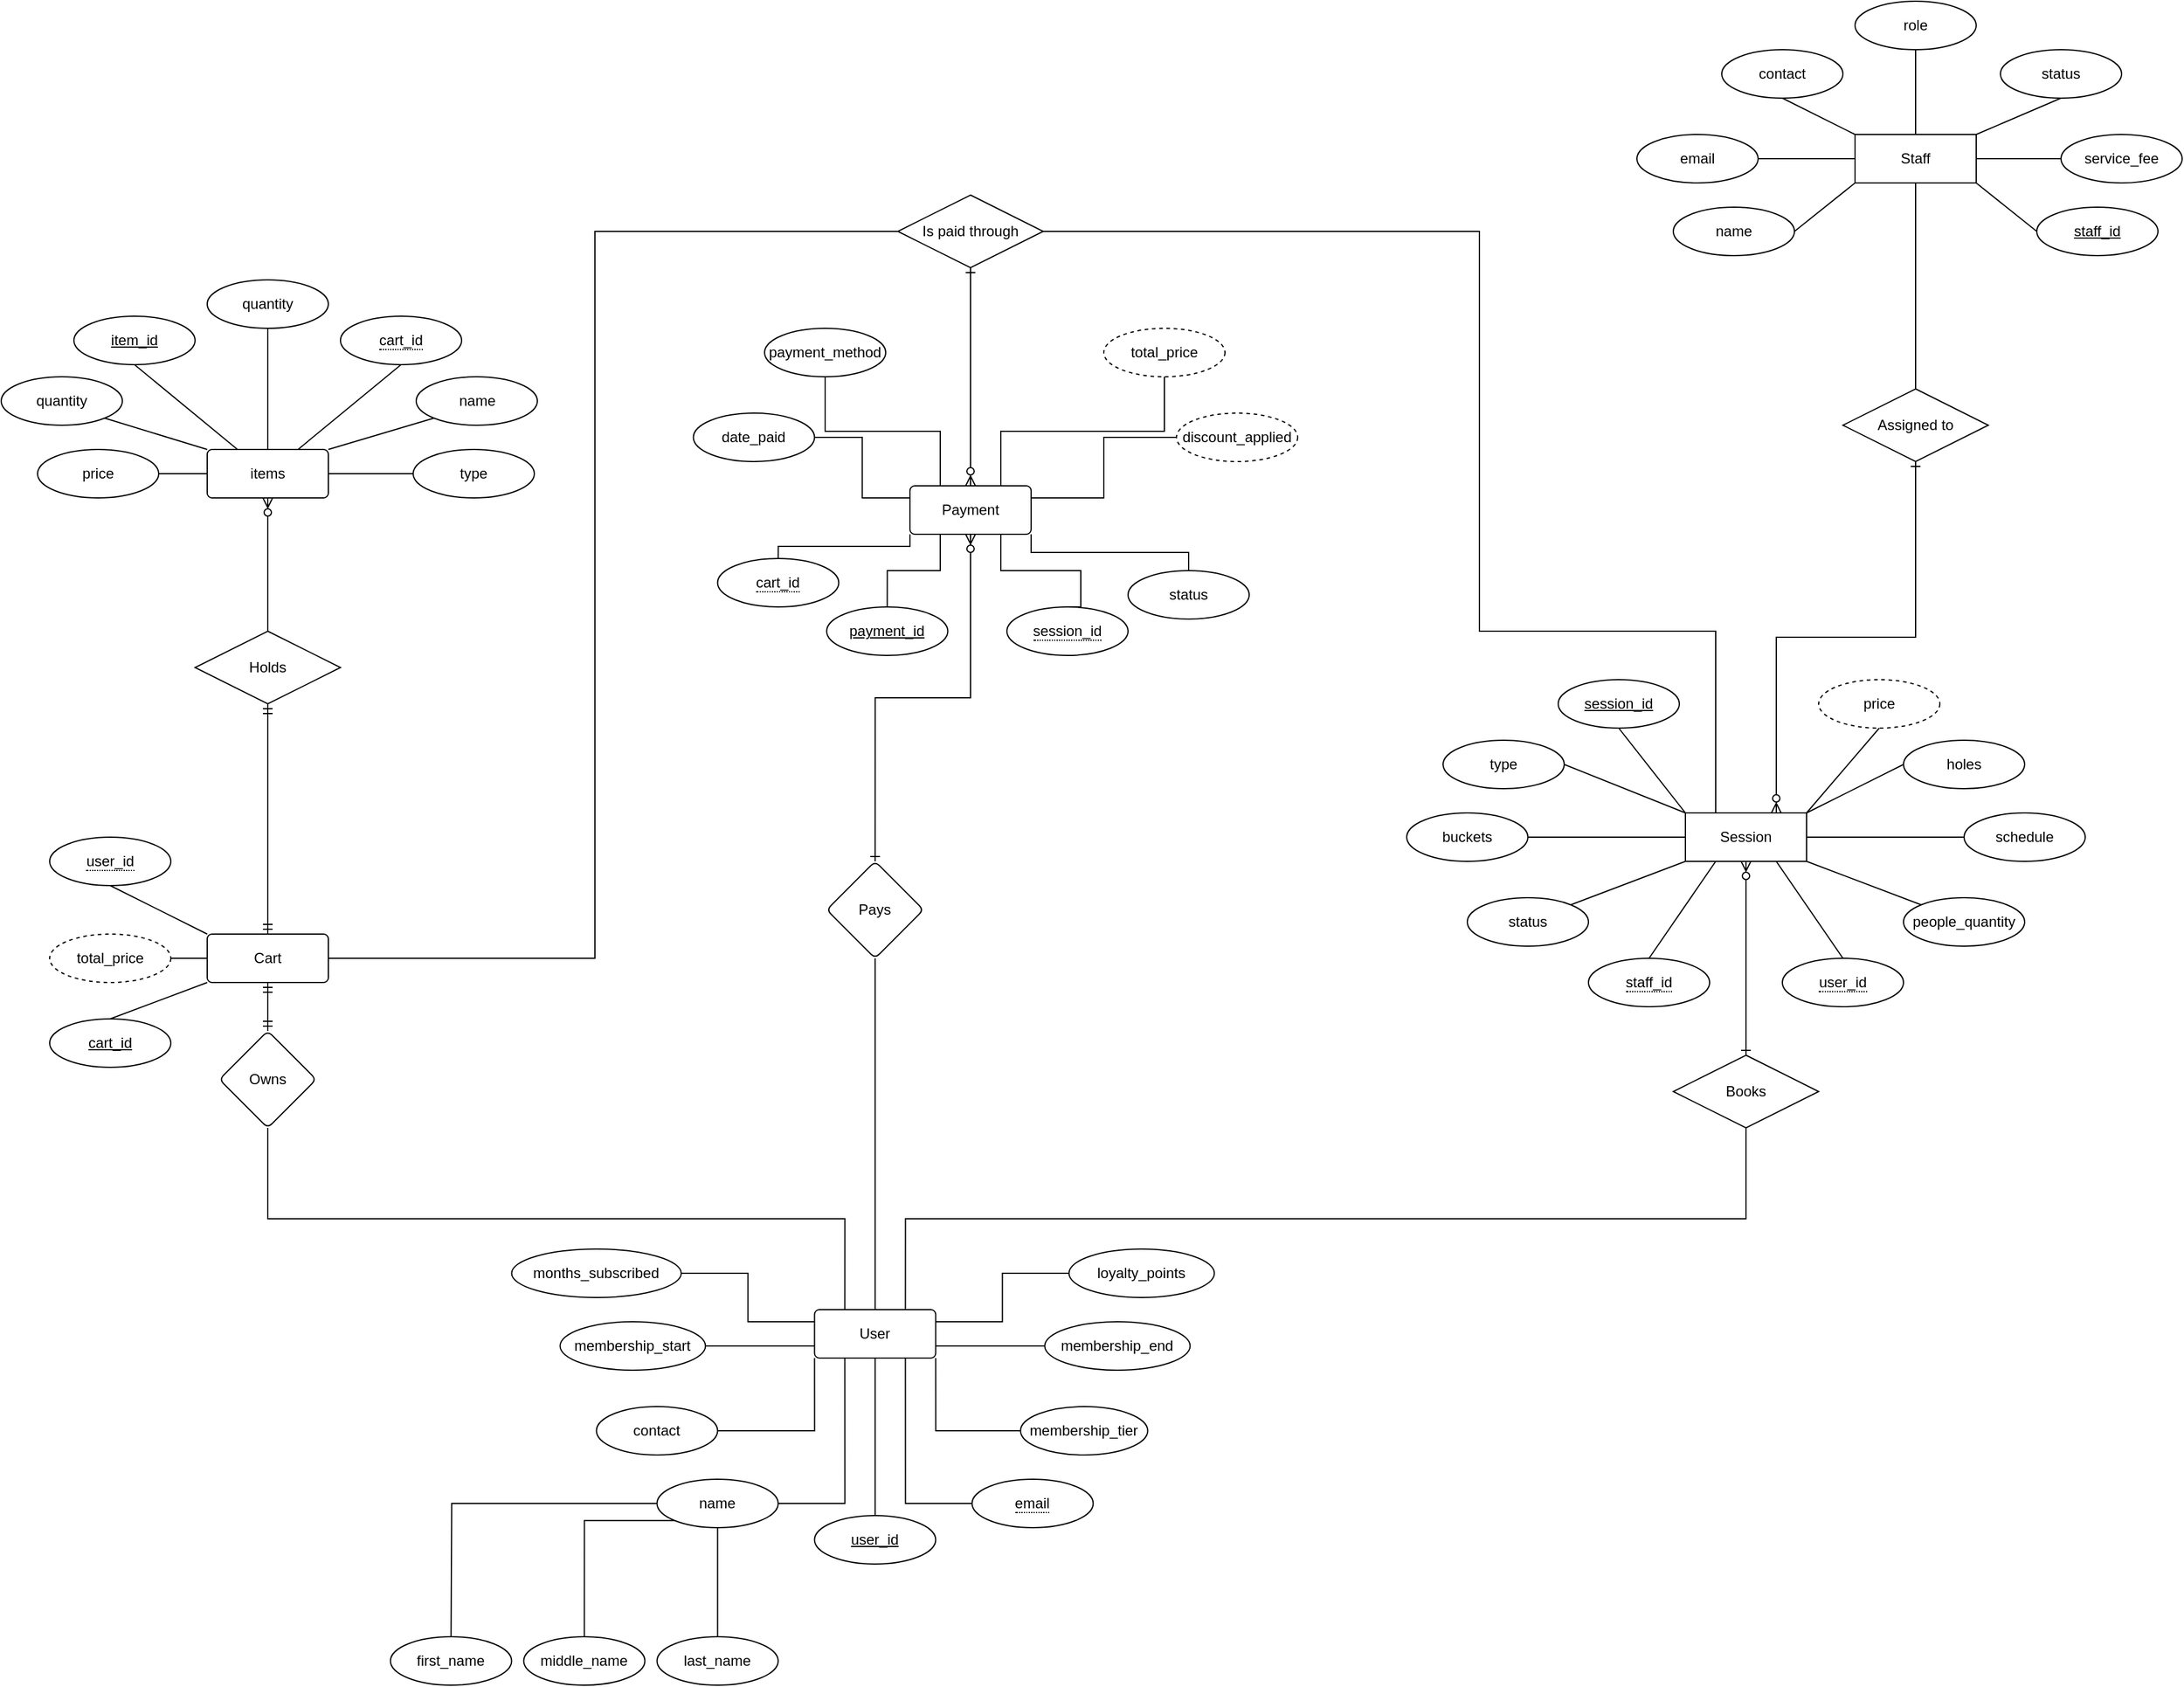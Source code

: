 <mxfile version="28.0.7">
  <diagram name="Page-1" id="-myDeZirQ_0MTxehE8Bq">
    <mxGraphModel dx="3983" dy="2610" grid="1" gridSize="10" guides="1" tooltips="1" connect="1" arrows="1" fold="1" page="1" pageScale="1" pageWidth="850" pageHeight="1100" math="0" shadow="0">
      <root>
        <mxCell id="0" />
        <mxCell id="1" parent="0" />
        <mxCell id="ZZzzd-XF2jwjXJ92meH7-1" value="" style="edgeStyle=orthogonalEdgeStyle;rounded=0;orthogonalLoop=1;jettySize=auto;html=1;endArrow=none;endFill=0;exitX=0.75;exitY=0;exitDx=0;exitDy=0;entryX=0.5;entryY=1;entryDx=0;entryDy=0;" parent="1" source="ZZzzd-XF2jwjXJ92meH7-4" target="JkcQL4pgoWUEzBNEXGuM-16" edge="1">
          <mxGeometry relative="1" as="geometry">
            <mxPoint x="1201.25" y="20" as="targetPoint" />
          </mxGeometry>
        </mxCell>
        <mxCell id="ZZzzd-XF2jwjXJ92meH7-2" style="edgeStyle=orthogonalEdgeStyle;rounded=0;orthogonalLoop=1;jettySize=auto;html=1;exitX=0.25;exitY=0;exitDx=0;exitDy=0;endArrow=none;endFill=0;entryX=0.5;entryY=1;entryDx=0;entryDy=0;" parent="1" source="ZZzzd-XF2jwjXJ92meH7-4" target="7uo7-MQFjf_1rLcCYVsj-27" edge="1">
          <mxGeometry relative="1" as="geometry">
            <mxPoint x="160" y="10" as="targetPoint" />
          </mxGeometry>
        </mxCell>
        <mxCell id="ZZzzd-XF2jwjXJ92meH7-3" value="" style="edgeStyle=orthogonalEdgeStyle;rounded=0;orthogonalLoop=1;jettySize=auto;html=1;endArrow=none;endFill=0;" parent="1" source="ZZzzd-XF2jwjXJ92meH7-4" target="ZZzzd-XF2jwjXJ92meH7-36" edge="1">
          <mxGeometry relative="1" as="geometry" />
        </mxCell>
        <mxCell id="ZZzzd-XF2jwjXJ92meH7-4" value="User" style="rounded=1;arcSize=10;whiteSpace=wrap;html=1;align=center;" parent="1" vertex="1">
          <mxGeometry x="611.25" y="170" width="100" height="40" as="geometry" />
        </mxCell>
        <mxCell id="ZZzzd-XF2jwjXJ92meH7-5" style="edgeStyle=orthogonalEdgeStyle;rounded=0;orthogonalLoop=1;jettySize=auto;html=1;entryX=0.5;entryY=1;entryDx=0;entryDy=0;endArrow=none;endFill=0;" parent="1" source="ZZzzd-XF2jwjXJ92meH7-6" target="ZZzzd-XF2jwjXJ92meH7-4" edge="1">
          <mxGeometry relative="1" as="geometry" />
        </mxCell>
        <mxCell id="ZZzzd-XF2jwjXJ92meH7-6" value="user_id" style="ellipse;whiteSpace=wrap;html=1;align=center;fontStyle=4;" parent="1" vertex="1">
          <mxGeometry x="611.25" y="340" width="100" height="40" as="geometry" />
        </mxCell>
        <mxCell id="ZZzzd-XF2jwjXJ92meH7-7" style="edgeStyle=orthogonalEdgeStyle;rounded=0;orthogonalLoop=1;jettySize=auto;html=1;entryX=0.75;entryY=1;entryDx=0;entryDy=0;endArrow=none;endFill=0;exitX=0;exitY=0.5;exitDx=0;exitDy=0;" parent="1" source="ZZzzd-XF2jwjXJ92meH7-30" target="ZZzzd-XF2jwjXJ92meH7-4" edge="1">
          <mxGeometry relative="1" as="geometry">
            <mxPoint x="741.25" y="330.059" as="sourcePoint" />
          </mxGeometry>
        </mxCell>
        <mxCell id="ZZzzd-XF2jwjXJ92meH7-8" style="edgeStyle=orthogonalEdgeStyle;rounded=0;orthogonalLoop=1;jettySize=auto;html=1;exitX=1;exitY=0.5;exitDx=0;exitDy=0;entryX=0;entryY=0.25;entryDx=0;entryDy=0;endArrow=none;endFill=0;" parent="1" source="ZZzzd-XF2jwjXJ92meH7-9" target="ZZzzd-XF2jwjXJ92meH7-4" edge="1">
          <mxGeometry relative="1" as="geometry" />
        </mxCell>
        <mxCell id="ZZzzd-XF2jwjXJ92meH7-9" value="months_subscribed" style="ellipse;whiteSpace=wrap;html=1;align=center;" parent="1" vertex="1">
          <mxGeometry x="361.25" y="120" width="140" height="40" as="geometry" />
        </mxCell>
        <mxCell id="ZZzzd-XF2jwjXJ92meH7-10" style="edgeStyle=orthogonalEdgeStyle;rounded=0;orthogonalLoop=1;jettySize=auto;html=1;entryX=0.25;entryY=1;entryDx=0;entryDy=0;endArrow=none;endFill=0;" parent="1" source="ZZzzd-XF2jwjXJ92meH7-14" target="ZZzzd-XF2jwjXJ92meH7-4" edge="1">
          <mxGeometry relative="1" as="geometry" />
        </mxCell>
        <mxCell id="ZZzzd-XF2jwjXJ92meH7-11" value="" style="edgeStyle=orthogonalEdgeStyle;rounded=0;orthogonalLoop=1;jettySize=auto;html=1;endArrow=none;endFill=0;" parent="1" source="ZZzzd-XF2jwjXJ92meH7-14" edge="1">
          <mxGeometry relative="1" as="geometry">
            <mxPoint x="311.25" y="440.0" as="targetPoint" />
          </mxGeometry>
        </mxCell>
        <mxCell id="ZZzzd-XF2jwjXJ92meH7-12" value="" style="edgeStyle=orthogonalEdgeStyle;rounded=0;orthogonalLoop=1;jettySize=auto;html=1;exitX=0;exitY=1;exitDx=0;exitDy=0;endArrow=none;endFill=0;" parent="1" source="ZZzzd-XF2jwjXJ92meH7-14" target="ZZzzd-XF2jwjXJ92meH7-32" edge="1">
          <mxGeometry relative="1" as="geometry" />
        </mxCell>
        <mxCell id="ZZzzd-XF2jwjXJ92meH7-13" value="" style="edgeStyle=orthogonalEdgeStyle;rounded=0;orthogonalLoop=1;jettySize=auto;html=1;endArrow=none;endFill=0;" parent="1" source="ZZzzd-XF2jwjXJ92meH7-14" target="ZZzzd-XF2jwjXJ92meH7-33" edge="1">
          <mxGeometry relative="1" as="geometry" />
        </mxCell>
        <mxCell id="ZZzzd-XF2jwjXJ92meH7-14" value="name" style="ellipse;whiteSpace=wrap;html=1;align=center;" parent="1" vertex="1">
          <mxGeometry x="481.25" y="310" width="100" height="40" as="geometry" />
        </mxCell>
        <mxCell id="ZZzzd-XF2jwjXJ92meH7-15" style="edgeStyle=orthogonalEdgeStyle;rounded=0;orthogonalLoop=1;jettySize=auto;html=1;entryX=1;entryY=0.75;entryDx=0;entryDy=0;endArrow=none;endFill=0;" parent="1" source="ZZzzd-XF2jwjXJ92meH7-16" target="ZZzzd-XF2jwjXJ92meH7-4" edge="1">
          <mxGeometry relative="1" as="geometry" />
        </mxCell>
        <mxCell id="ZZzzd-XF2jwjXJ92meH7-16" value="membership_end" style="ellipse;whiteSpace=wrap;html=1;align=center;" parent="1" vertex="1">
          <mxGeometry x="801.25" y="180" width="120" height="40" as="geometry" />
        </mxCell>
        <mxCell id="ZZzzd-XF2jwjXJ92meH7-17" style="edgeStyle=orthogonalEdgeStyle;rounded=0;orthogonalLoop=1;jettySize=auto;html=1;entryX=0;entryY=0.75;entryDx=0;entryDy=0;endArrow=none;endFill=0;" parent="1" source="ZZzzd-XF2jwjXJ92meH7-18" target="ZZzzd-XF2jwjXJ92meH7-4" edge="1">
          <mxGeometry relative="1" as="geometry" />
        </mxCell>
        <mxCell id="ZZzzd-XF2jwjXJ92meH7-18" value="membership_start" style="ellipse;whiteSpace=wrap;html=1;align=center;" parent="1" vertex="1">
          <mxGeometry x="401.25" y="180" width="120" height="40" as="geometry" />
        </mxCell>
        <mxCell id="ZZzzd-XF2jwjXJ92meH7-19" style="edgeStyle=orthogonalEdgeStyle;rounded=0;orthogonalLoop=1;jettySize=auto;html=1;exitX=0;exitY=0.5;exitDx=0;exitDy=0;entryX=1;entryY=0.25;entryDx=0;entryDy=0;endArrow=none;endFill=0;" parent="1" source="ZZzzd-XF2jwjXJ92meH7-20" target="ZZzzd-XF2jwjXJ92meH7-4" edge="1">
          <mxGeometry relative="1" as="geometry" />
        </mxCell>
        <mxCell id="ZZzzd-XF2jwjXJ92meH7-20" value="loyalty_points" style="ellipse;whiteSpace=wrap;html=1;align=center;" parent="1" vertex="1">
          <mxGeometry x="821.25" y="120" width="120" height="40" as="geometry" />
        </mxCell>
        <mxCell id="ZZzzd-XF2jwjXJ92meH7-21" style="edgeStyle=orthogonalEdgeStyle;rounded=0;orthogonalLoop=1;jettySize=auto;html=1;entryX=0;entryY=1;entryDx=0;entryDy=0;endArrow=none;endFill=0;" parent="1" source="ZZzzd-XF2jwjXJ92meH7-22" target="ZZzzd-XF2jwjXJ92meH7-4" edge="1">
          <mxGeometry relative="1" as="geometry" />
        </mxCell>
        <mxCell id="ZZzzd-XF2jwjXJ92meH7-22" value="contact" style="ellipse;whiteSpace=wrap;html=1;align=center;" parent="1" vertex="1">
          <mxGeometry x="431.25" y="250" width="100" height="40" as="geometry" />
        </mxCell>
        <mxCell id="ZZzzd-XF2jwjXJ92meH7-23" style="edgeStyle=orthogonalEdgeStyle;rounded=0;orthogonalLoop=1;jettySize=auto;html=1;entryX=1;entryY=1;entryDx=0;entryDy=0;endArrow=none;endFill=0;" parent="1" source="ZZzzd-XF2jwjXJ92meH7-24" target="ZZzzd-XF2jwjXJ92meH7-4" edge="1">
          <mxGeometry relative="1" as="geometry" />
        </mxCell>
        <mxCell id="ZZzzd-XF2jwjXJ92meH7-24" value="membership_tier" style="ellipse;whiteSpace=wrap;html=1;align=center;" parent="1" vertex="1">
          <mxGeometry x="781.25" y="250" width="105" height="40" as="geometry" />
        </mxCell>
        <mxCell id="ZZzzd-XF2jwjXJ92meH7-25" value="" style="edgeStyle=orthogonalEdgeStyle;rounded=0;orthogonalLoop=1;jettySize=auto;html=1;endArrow=ERzeroToMany;endFill=0;startArrow=ERone;startFill=0;entryX=0.5;entryY=1;entryDx=0;entryDy=0;exitX=0.5;exitY=0;exitDx=0;exitDy=0;" parent="1" source="JkcQL4pgoWUEzBNEXGuM-16" target="JkcQL4pgoWUEzBNEXGuM-8" edge="1">
          <mxGeometry relative="1" as="geometry">
            <mxPoint x="1380" y="-60" as="sourcePoint" />
            <mxPoint x="1380" y="-120" as="targetPoint" />
          </mxGeometry>
        </mxCell>
        <mxCell id="ZZzzd-XF2jwjXJ92meH7-30" value="&lt;span style=&quot;border-bottom: 1px dotted&quot;&gt;email&lt;/span&gt;" style="ellipse;whiteSpace=wrap;html=1;align=center;" parent="1" vertex="1">
          <mxGeometry x="741.25" y="310" width="100" height="40" as="geometry" />
        </mxCell>
        <mxCell id="ZZzzd-XF2jwjXJ92meH7-31" value="first_name" style="ellipse;whiteSpace=wrap;html=1;align=center;" parent="1" vertex="1">
          <mxGeometry x="261.25" y="440" width="100" height="40" as="geometry" />
        </mxCell>
        <mxCell id="ZZzzd-XF2jwjXJ92meH7-32" value="middle_name" style="ellipse;whiteSpace=wrap;html=1;align=center;" parent="1" vertex="1">
          <mxGeometry x="371.25" y="440" width="100" height="40" as="geometry" />
        </mxCell>
        <mxCell id="ZZzzd-XF2jwjXJ92meH7-33" value="last_name" style="ellipse;whiteSpace=wrap;html=1;align=center;" parent="1" vertex="1">
          <mxGeometry x="481.25" y="440" width="100" height="40" as="geometry" />
        </mxCell>
        <mxCell id="ZZzzd-XF2jwjXJ92meH7-36" value="Pays" style="rhombus;whiteSpace=wrap;html=1;rounded=1;arcSize=10;" parent="1" vertex="1">
          <mxGeometry x="621.25" y="-200" width="80" height="80" as="geometry" />
        </mxCell>
        <mxCell id="JkcQL4pgoWUEzBNEXGuM-4" value="type" style="ellipse;whiteSpace=wrap;html=1;align=center;" parent="1" vertex="1">
          <mxGeometry x="1130" y="-300" width="100" height="40" as="geometry" />
        </mxCell>
        <mxCell id="JkcQL4pgoWUEzBNEXGuM-6" value="status" style="ellipse;whiteSpace=wrap;html=1;align=center;" parent="1" vertex="1">
          <mxGeometry x="1150" y="-170" width="100" height="40" as="geometry" />
        </mxCell>
        <mxCell id="JkcQL4pgoWUEzBNEXGuM-8" value="Session" style="whiteSpace=wrap;html=1;align=center;" parent="1" vertex="1">
          <mxGeometry x="1330" y="-240" width="100" height="40" as="geometry" />
        </mxCell>
        <mxCell id="JkcQL4pgoWUEzBNEXGuM-10" value="holes" style="ellipse;whiteSpace=wrap;html=1;align=center;" parent="1" vertex="1">
          <mxGeometry x="1510" y="-300" width="100" height="40" as="geometry" />
        </mxCell>
        <mxCell id="JkcQL4pgoWUEzBNEXGuM-12" value="schedule" style="ellipse;whiteSpace=wrap;html=1;align=center;" parent="1" vertex="1">
          <mxGeometry x="1560" y="-240" width="100" height="40" as="geometry" />
        </mxCell>
        <mxCell id="JkcQL4pgoWUEzBNEXGuM-14" value="price" style="ellipse;whiteSpace=wrap;html=1;align=center;dashed=1;" parent="1" vertex="1">
          <mxGeometry x="1440" y="-350" width="100" height="40" as="geometry" />
        </mxCell>
        <mxCell id="JkcQL4pgoWUEzBNEXGuM-16" value="Books" style="shape=rhombus;perimeter=rhombusPerimeter;whiteSpace=wrap;html=1;align=center;" parent="1" vertex="1">
          <mxGeometry x="1320" y="-40" width="120" height="60" as="geometry" />
        </mxCell>
        <mxCell id="JkcQL4pgoWUEzBNEXGuM-18" value="people_quantity" style="ellipse;whiteSpace=wrap;html=1;align=center;" parent="1" vertex="1">
          <mxGeometry x="1510" y="-170" width="100" height="40" as="geometry" />
        </mxCell>
        <mxCell id="JkcQL4pgoWUEzBNEXGuM-25" value="&lt;span style=&quot;border-bottom: 1px dotted&quot;&gt;user_id&lt;/span&gt;" style="ellipse;whiteSpace=wrap;html=1;align=center;" parent="1" vertex="1">
          <mxGeometry x="1410" y="-120" width="100" height="40" as="geometry" />
        </mxCell>
        <mxCell id="JkcQL4pgoWUEzBNEXGuM-26" value="&lt;span style=&quot;border-bottom: 1px dotted&quot;&gt;staff_id&lt;/span&gt;" style="ellipse;whiteSpace=wrap;html=1;align=center;" parent="1" vertex="1">
          <mxGeometry x="1250" y="-120" width="100" height="40" as="geometry" />
        </mxCell>
        <mxCell id="JkcQL4pgoWUEzBNEXGuM-27" value="&lt;u&gt;session_id&lt;/u&gt;" style="ellipse;whiteSpace=wrap;html=1;align=center;" parent="1" vertex="1">
          <mxGeometry x="1225" y="-350" width="100" height="40" as="geometry" />
        </mxCell>
        <mxCell id="JkcQL4pgoWUEzBNEXGuM-29" value="buckets" style="ellipse;whiteSpace=wrap;html=1;align=center;" parent="1" vertex="1">
          <mxGeometry x="1100" y="-240" width="100" height="40" as="geometry" />
        </mxCell>
        <mxCell id="JkcQL4pgoWUEzBNEXGuM-30" value="" style="endArrow=none;html=1;rounded=0;exitX=1;exitY=0;exitDx=0;exitDy=0;entryX=0.5;entryY=1;entryDx=0;entryDy=0;" parent="1" source="JkcQL4pgoWUEzBNEXGuM-8" target="JkcQL4pgoWUEzBNEXGuM-14" edge="1">
          <mxGeometry width="50" height="50" relative="1" as="geometry">
            <mxPoint x="1430" y="-255" as="sourcePoint" />
            <mxPoint x="1480" y="-305" as="targetPoint" />
          </mxGeometry>
        </mxCell>
        <mxCell id="JkcQL4pgoWUEzBNEXGuM-31" value="" style="endArrow=none;html=1;rounded=0;exitX=1;exitY=0;exitDx=0;exitDy=0;entryX=0;entryY=0.5;entryDx=0;entryDy=0;" parent="1" source="JkcQL4pgoWUEzBNEXGuM-8" target="JkcQL4pgoWUEzBNEXGuM-10" edge="1">
          <mxGeometry width="50" height="50" relative="1" as="geometry">
            <mxPoint x="1450" y="-190" as="sourcePoint" />
            <mxPoint x="1495" y="-260" as="targetPoint" />
          </mxGeometry>
        </mxCell>
        <mxCell id="JkcQL4pgoWUEzBNEXGuM-32" value="" style="endArrow=none;html=1;rounded=0;exitX=1;exitY=0.5;exitDx=0;exitDy=0;entryX=0;entryY=0.5;entryDx=0;entryDy=0;" parent="1" source="JkcQL4pgoWUEzBNEXGuM-8" target="JkcQL4pgoWUEzBNEXGuM-12" edge="1">
          <mxGeometry width="50" height="50" relative="1" as="geometry">
            <mxPoint x="1460" y="-180" as="sourcePoint" />
            <mxPoint x="1530" y="-220" as="targetPoint" />
          </mxGeometry>
        </mxCell>
        <mxCell id="JkcQL4pgoWUEzBNEXGuM-33" value="" style="endArrow=none;html=1;rounded=0;exitX=1;exitY=1;exitDx=0;exitDy=0;entryX=0;entryY=0;entryDx=0;entryDy=0;" parent="1" source="JkcQL4pgoWUEzBNEXGuM-8" target="JkcQL4pgoWUEzBNEXGuM-18" edge="1">
          <mxGeometry width="50" height="50" relative="1" as="geometry">
            <mxPoint x="1440" y="-200" as="sourcePoint" />
            <mxPoint x="1560" y="-200" as="targetPoint" />
          </mxGeometry>
        </mxCell>
        <mxCell id="JkcQL4pgoWUEzBNEXGuM-34" value="" style="endArrow=none;html=1;rounded=0;exitX=0.75;exitY=1;exitDx=0;exitDy=0;entryX=0.5;entryY=0;entryDx=0;entryDy=0;" parent="1" source="JkcQL4pgoWUEzBNEXGuM-8" target="JkcQL4pgoWUEzBNEXGuM-25" edge="1">
          <mxGeometry width="50" height="50" relative="1" as="geometry">
            <mxPoint x="1420" y="-180" as="sourcePoint" />
            <mxPoint x="1505" y="-144" as="targetPoint" />
          </mxGeometry>
        </mxCell>
        <mxCell id="JkcQL4pgoWUEzBNEXGuM-35" value="" style="endArrow=none;html=1;rounded=0;exitX=0.25;exitY=1;exitDx=0;exitDy=0;entryX=0.5;entryY=0;entryDx=0;entryDy=0;" parent="1" source="JkcQL4pgoWUEzBNEXGuM-8" target="JkcQL4pgoWUEzBNEXGuM-26" edge="1">
          <mxGeometry width="50" height="50" relative="1" as="geometry">
            <mxPoint x="1350" y="-160" as="sourcePoint" />
            <mxPoint x="1395" y="-80" as="targetPoint" />
          </mxGeometry>
        </mxCell>
        <mxCell id="JkcQL4pgoWUEzBNEXGuM-36" value="" style="endArrow=none;html=1;rounded=0;exitX=0;exitY=1;exitDx=0;exitDy=0;entryX=1;entryY=0;entryDx=0;entryDy=0;" parent="1" source="JkcQL4pgoWUEzBNEXGuM-8" target="JkcQL4pgoWUEzBNEXGuM-6" edge="1">
          <mxGeometry width="50" height="50" relative="1" as="geometry">
            <mxPoint x="1375" y="-180" as="sourcePoint" />
            <mxPoint x="1320" y="-100" as="targetPoint" />
          </mxGeometry>
        </mxCell>
        <mxCell id="JkcQL4pgoWUEzBNEXGuM-37" value="" style="endArrow=none;html=1;rounded=0;exitX=0;exitY=0.5;exitDx=0;exitDy=0;entryX=1;entryY=0.5;entryDx=0;entryDy=0;" parent="1" source="JkcQL4pgoWUEzBNEXGuM-8" target="JkcQL4pgoWUEzBNEXGuM-29" edge="1">
          <mxGeometry width="50" height="50" relative="1" as="geometry">
            <mxPoint x="1425" y="-200" as="sourcePoint" />
            <mxPoint x="1330" y="-164" as="targetPoint" />
          </mxGeometry>
        </mxCell>
        <mxCell id="JkcQL4pgoWUEzBNEXGuM-38" value="" style="endArrow=none;html=1;rounded=0;exitX=0;exitY=0;exitDx=0;exitDy=0;entryX=1;entryY=0.5;entryDx=0;entryDy=0;" parent="1" source="JkcQL4pgoWUEzBNEXGuM-8" target="JkcQL4pgoWUEzBNEXGuM-4" edge="1">
          <mxGeometry width="50" height="50" relative="1" as="geometry">
            <mxPoint x="1440" y="-240" as="sourcePoint" />
            <mxPoint x="1310" y="-240" as="targetPoint" />
          </mxGeometry>
        </mxCell>
        <mxCell id="JkcQL4pgoWUEzBNEXGuM-39" value="" style="endArrow=none;html=1;rounded=0;exitX=0;exitY=0;exitDx=0;exitDy=0;entryX=0.5;entryY=1;entryDx=0;entryDy=0;" parent="1" source="JkcQL4pgoWUEzBNEXGuM-8" target="JkcQL4pgoWUEzBNEXGuM-27" edge="1">
          <mxGeometry width="50" height="50" relative="1" as="geometry">
            <mxPoint x="1420" y="-230" as="sourcePoint" />
            <mxPoint x="1340" y="-270" as="targetPoint" />
          </mxGeometry>
        </mxCell>
        <mxCell id="QNY_iXkkLxrl9m6pQ7GA-52" value="Cart" style="rounded=1;arcSize=10;whiteSpace=wrap;html=1;align=center;" parent="1" vertex="1">
          <mxGeometry x="110" y="-140" width="100" height="40" as="geometry" />
        </mxCell>
        <mxCell id="QNY_iXkkLxrl9m6pQ7GA-53" value="item_id" style="ellipse;whiteSpace=wrap;html=1;align=center;fontStyle=4;" parent="1" vertex="1">
          <mxGeometry y="-650" width="100" height="40" as="geometry" />
        </mxCell>
        <mxCell id="QNY_iXkkLxrl9m6pQ7GA-54" value="" style="endArrow=none;html=1;rounded=0;entryX=0.25;entryY=0;entryDx=0;entryDy=0;exitX=0.5;exitY=1;exitDx=0;exitDy=0;" parent="1" edge="1" target="QNY_iXkkLxrl9m6pQ7GA-73" source="QNY_iXkkLxrl9m6pQ7GA-53">
          <mxGeometry relative="1" as="geometry">
            <mxPoint x="160" y="-610" as="sourcePoint" />
            <mxPoint x="160" y="-540" as="targetPoint" />
          </mxGeometry>
        </mxCell>
        <mxCell id="QNY_iXkkLxrl9m6pQ7GA-55" value="name" style="ellipse;whiteSpace=wrap;html=1;align=center;" parent="1" vertex="1">
          <mxGeometry x="282.5" y="-600" width="100" height="40" as="geometry" />
        </mxCell>
        <mxCell id="QNY_iXkkLxrl9m6pQ7GA-56" value="type" style="ellipse;whiteSpace=wrap;html=1;align=center;" parent="1" vertex="1">
          <mxGeometry x="280" y="-540" width="100" height="40" as="geometry" />
        </mxCell>
        <mxCell id="QNY_iXkkLxrl9m6pQ7GA-57" value="quantity" style="ellipse;whiteSpace=wrap;html=1;align=center;" parent="1" vertex="1">
          <mxGeometry x="110" y="-680" width="100" height="40" as="geometry" />
        </mxCell>
        <mxCell id="QNY_iXkkLxrl9m6pQ7GA-58" value="quantity" style="ellipse;whiteSpace=wrap;html=1;align=center;" parent="1" vertex="1">
          <mxGeometry x="-60" y="-600" width="100" height="40" as="geometry" />
        </mxCell>
        <mxCell id="QNY_iXkkLxrl9m6pQ7GA-59" value="price" style="ellipse;whiteSpace=wrap;html=1;align=center;" parent="1" vertex="1">
          <mxGeometry x="-30" y="-540" width="100" height="40" as="geometry" />
        </mxCell>
        <mxCell id="QNY_iXkkLxrl9m6pQ7GA-60" value="&lt;span style=&quot;border-bottom: 1px dotted&quot;&gt;cart_id&lt;/span&gt;" style="ellipse;whiteSpace=wrap;html=1;align=center;" parent="1" vertex="1">
          <mxGeometry x="220" y="-650" width="100" height="40" as="geometry" />
        </mxCell>
        <mxCell id="QNY_iXkkLxrl9m6pQ7GA-61" value="" style="endArrow=none;html=1;rounded=0;exitX=0;exitY=1;exitDx=0;exitDy=0;entryX=1;entryY=0;entryDx=0;entryDy=0;" parent="1" source="QNY_iXkkLxrl9m6pQ7GA-55" edge="1">
          <mxGeometry relative="1" as="geometry">
            <mxPoint x="220" y="-580" as="sourcePoint" />
            <mxPoint x="210" y="-540" as="targetPoint" />
          </mxGeometry>
        </mxCell>
        <mxCell id="QNY_iXkkLxrl9m6pQ7GA-62" value="" style="endArrow=none;html=1;rounded=0;exitX=0;exitY=0.5;exitDx=0;exitDy=0;entryX=1;entryY=0.5;entryDx=0;entryDy=0;" parent="1" source="QNY_iXkkLxrl9m6pQ7GA-56" edge="1">
          <mxGeometry relative="1" as="geometry">
            <mxPoint x="260" y="-530" as="sourcePoint" />
            <mxPoint x="210" y="-520" as="targetPoint" />
          </mxGeometry>
        </mxCell>
        <mxCell id="QNY_iXkkLxrl9m6pQ7GA-63" value="" style="endArrow=none;html=1;rounded=0;exitX=0.5;exitY=1;exitDx=0;exitDy=0;entryX=0.5;entryY=0;entryDx=0;entryDy=0;" parent="1" source="QNY_iXkkLxrl9m6pQ7GA-57" edge="1" target="QNY_iXkkLxrl9m6pQ7GA-73">
          <mxGeometry relative="1" as="geometry">
            <mxPoint x="270" y="-460" as="sourcePoint" />
            <mxPoint x="210" y="-500" as="targetPoint" />
          </mxGeometry>
        </mxCell>
        <mxCell id="QNY_iXkkLxrl9m6pQ7GA-64" value="" style="endArrow=none;html=1;rounded=0;exitX=0;exitY=0;exitDx=0;exitDy=0;entryX=1;entryY=1;entryDx=0;entryDy=0;" parent="1" target="QNY_iXkkLxrl9m6pQ7GA-58" edge="1" source="QNY_iXkkLxrl9m6pQ7GA-73">
          <mxGeometry relative="1" as="geometry">
            <mxPoint x="194" y="-499.56" as="sourcePoint" />
            <mxPoint x="210" y="-370" as="targetPoint" />
            <Array as="points" />
          </mxGeometry>
        </mxCell>
        <mxCell id="QNY_iXkkLxrl9m6pQ7GA-65" value="" style="endArrow=none;html=1;rounded=0;entryX=1;entryY=0.5;entryDx=0;entryDy=0;exitX=0;exitY=0.5;exitDx=0;exitDy=0;" parent="1" target="QNY_iXkkLxrl9m6pQ7GA-59" edge="1" source="QNY_iXkkLxrl9m6pQ7GA-73">
          <mxGeometry relative="1" as="geometry">
            <mxPoint x="60" y="-490" as="sourcePoint" />
            <mxPoint x="80" y="-430" as="targetPoint" />
          </mxGeometry>
        </mxCell>
        <mxCell id="QNY_iXkkLxrl9m6pQ7GA-66" value="" style="endArrow=none;html=1;rounded=0;exitX=0.5;exitY=1;exitDx=0;exitDy=0;entryX=0.75;entryY=0;entryDx=0;entryDy=0;" parent="1" source="QNY_iXkkLxrl9m6pQ7GA-60" edge="1" target="QNY_iXkkLxrl9m6pQ7GA-73">
          <mxGeometry relative="1" as="geometry">
            <mxPoint x="180" y="-560" as="sourcePoint" />
            <mxPoint x="195.1" y="-540.16" as="targetPoint" />
          </mxGeometry>
        </mxCell>
        <mxCell id="QNY_iXkkLxrl9m6pQ7GA-67" value="cart_id" style="ellipse;whiteSpace=wrap;html=1;align=center;fontStyle=4;" parent="1" vertex="1">
          <mxGeometry x="-20" y="-70" width="100" height="40" as="geometry" />
        </mxCell>
        <mxCell id="QNY_iXkkLxrl9m6pQ7GA-68" value="total_price" style="ellipse;whiteSpace=wrap;html=1;align=center;dashed=1;" parent="1" vertex="1">
          <mxGeometry x="-20" y="-140" width="100" height="40" as="geometry" />
        </mxCell>
        <mxCell id="QNY_iXkkLxrl9m6pQ7GA-69" value="&lt;span style=&quot;border-bottom: 1px dotted&quot;&gt;user_id&lt;/span&gt;" style="ellipse;whiteSpace=wrap;html=1;align=center;" parent="1" vertex="1">
          <mxGeometry x="-20" y="-220" width="100" height="40" as="geometry" />
        </mxCell>
        <mxCell id="QNY_iXkkLxrl9m6pQ7GA-70" value="" style="endArrow=none;html=1;rounded=0;exitX=0.5;exitY=0;exitDx=0;exitDy=0;entryX=0;entryY=1;entryDx=0;entryDy=0;" parent="1" source="QNY_iXkkLxrl9m6pQ7GA-67" target="QNY_iXkkLxrl9m6pQ7GA-52" edge="1">
          <mxGeometry relative="1" as="geometry">
            <mxPoint x="180" y="-150" as="sourcePoint" />
            <mxPoint x="280" y="-150" as="targetPoint" />
          </mxGeometry>
        </mxCell>
        <mxCell id="QNY_iXkkLxrl9m6pQ7GA-71" value="" style="endArrow=none;html=1;rounded=0;exitX=0.5;exitY=1;exitDx=0;exitDy=0;entryX=0;entryY=0;entryDx=0;entryDy=0;" parent="1" source="QNY_iXkkLxrl9m6pQ7GA-69" target="QNY_iXkkLxrl9m6pQ7GA-52" edge="1">
          <mxGeometry relative="1" as="geometry">
            <mxPoint x="90" y="-150" as="sourcePoint" />
            <mxPoint x="190" y="-150" as="targetPoint" />
          </mxGeometry>
        </mxCell>
        <mxCell id="QNY_iXkkLxrl9m6pQ7GA-72" value="" style="endArrow=none;html=1;rounded=0;exitX=0;exitY=0.5;exitDx=0;exitDy=0;" parent="1" source="QNY_iXkkLxrl9m6pQ7GA-52" target="QNY_iXkkLxrl9m6pQ7GA-68" edge="1">
          <mxGeometry relative="1" as="geometry">
            <mxPoint x="100" y="-50" as="sourcePoint" />
            <mxPoint x="200" y="-50" as="targetPoint" />
          </mxGeometry>
        </mxCell>
        <mxCell id="QNY_iXkkLxrl9m6pQ7GA-73" value="items" style="rounded=1;arcSize=10;whiteSpace=wrap;html=1;align=center;" parent="1" vertex="1">
          <mxGeometry x="110" y="-540" width="100" height="40" as="geometry" />
        </mxCell>
        <mxCell id="QNY_iXkkLxrl9m6pQ7GA-75" value="Holds" style="shape=rhombus;perimeter=rhombusPerimeter;whiteSpace=wrap;html=1;align=center;" parent="1" vertex="1">
          <mxGeometry x="100" y="-390" width="120" height="60" as="geometry" />
        </mxCell>
        <mxCell id="QNY_iXkkLxrl9m6pQ7GA-76" value="" style="fontSize=12;html=1;endArrow=ERzeroToMany;endFill=1;rounded=0;exitX=0.5;exitY=0;exitDx=0;exitDy=0;entryX=0.5;entryY=1;entryDx=0;entryDy=0;" parent="1" source="QNY_iXkkLxrl9m6pQ7GA-75" target="QNY_iXkkLxrl9m6pQ7GA-73" edge="1">
          <mxGeometry width="100" height="100" relative="1" as="geometry">
            <mxPoint x="430" y="20" as="sourcePoint" />
            <mxPoint x="530" y="-80" as="targetPoint" />
          </mxGeometry>
        </mxCell>
        <mxCell id="QNY_iXkkLxrl9m6pQ7GA-80" value="" style="fontSize=12;html=1;endArrow=ERmandOne;startArrow=ERmandOne;rounded=0;exitX=0.5;exitY=0;exitDx=0;exitDy=0;strokeColor=default;entryX=0.5;entryY=1;entryDx=0;entryDy=0;" parent="1" source="QNY_iXkkLxrl9m6pQ7GA-52" target="QNY_iXkkLxrl9m6pQ7GA-75" edge="1">
          <mxGeometry width="100" height="100" relative="1" as="geometry">
            <mxPoint x="210" y="20" as="sourcePoint" />
            <mxPoint x="160" y="-340" as="targetPoint" />
          </mxGeometry>
        </mxCell>
        <mxCell id="7uo7-MQFjf_1rLcCYVsj-1" value="Assigned to" style="shape=rhombus;perimeter=rhombusPerimeter;whiteSpace=wrap;html=1;align=center;" vertex="1" parent="1">
          <mxGeometry x="1460" y="-590" width="120" height="60" as="geometry" />
        </mxCell>
        <mxCell id="7uo7-MQFjf_1rLcCYVsj-2" value="" style="rounded=0;orthogonalLoop=1;jettySize=auto;html=1;endArrow=ERzeroToMany;endFill=0;startArrow=ERone;startFill=0;entryX=0.75;entryY=0;entryDx=0;entryDy=0;exitX=0.5;exitY=1;exitDx=0;exitDy=0;edgeStyle=orthogonalEdgeStyle;" edge="1" parent="1" source="7uo7-MQFjf_1rLcCYVsj-1" target="JkcQL4pgoWUEzBNEXGuM-8">
          <mxGeometry relative="1" as="geometry">
            <mxPoint x="1570" y="-340" as="sourcePoint" />
            <mxPoint x="1570" y="-500" as="targetPoint" />
          </mxGeometry>
        </mxCell>
        <mxCell id="7uo7-MQFjf_1rLcCYVsj-3" value="Staff" style="whiteSpace=wrap;html=1;align=center;" vertex="1" parent="1">
          <mxGeometry x="1470" y="-800" width="100" height="40" as="geometry" />
        </mxCell>
        <mxCell id="7uo7-MQFjf_1rLcCYVsj-7" value="" style="edgeStyle=orthogonalEdgeStyle;rounded=0;orthogonalLoop=1;jettySize=auto;html=1;endArrow=none;endFill=0;exitX=0.5;exitY=0;exitDx=0;exitDy=0;entryX=0.5;entryY=1;entryDx=0;entryDy=0;" edge="1" parent="1" source="7uo7-MQFjf_1rLcCYVsj-1" target="7uo7-MQFjf_1rLcCYVsj-3">
          <mxGeometry relative="1" as="geometry">
            <mxPoint x="1300" y="-505" as="sourcePoint" />
            <mxPoint x="1300" y="-895" as="targetPoint" />
          </mxGeometry>
        </mxCell>
        <mxCell id="7uo7-MQFjf_1rLcCYVsj-8" value="" style="endArrow=none;html=1;rounded=0;exitX=1;exitY=1;exitDx=0;exitDy=0;entryX=0;entryY=0.5;entryDx=0;entryDy=0;" edge="1" parent="1" source="7uo7-MQFjf_1rLcCYVsj-3" target="7uo7-MQFjf_1rLcCYVsj-10">
          <mxGeometry width="50" height="50" relative="1" as="geometry">
            <mxPoint x="1350" y="-780" as="sourcePoint" />
            <mxPoint x="1360" y="-780" as="targetPoint" />
          </mxGeometry>
        </mxCell>
        <mxCell id="7uo7-MQFjf_1rLcCYVsj-9" value="" style="endArrow=none;html=1;rounded=0;exitX=0;exitY=1;exitDx=0;exitDy=0;entryX=1;entryY=0.5;entryDx=0;entryDy=0;" edge="1" parent="1" source="7uo7-MQFjf_1rLcCYVsj-3" target="7uo7-MQFjf_1rLcCYVsj-11">
          <mxGeometry width="50" height="50" relative="1" as="geometry">
            <mxPoint x="1570" y="-880" as="sourcePoint" />
            <mxPoint x="1370" y="-750" as="targetPoint" />
          </mxGeometry>
        </mxCell>
        <mxCell id="7uo7-MQFjf_1rLcCYVsj-10" value="&lt;u&gt;staff_id&lt;/u&gt;" style="ellipse;whiteSpace=wrap;html=1;align=center;" vertex="1" parent="1">
          <mxGeometry x="1620" y="-740" width="100" height="40" as="geometry" />
        </mxCell>
        <mxCell id="7uo7-MQFjf_1rLcCYVsj-11" value="name" style="ellipse;whiteSpace=wrap;html=1;align=center;" vertex="1" parent="1">
          <mxGeometry x="1320" y="-740" width="100" height="40" as="geometry" />
        </mxCell>
        <mxCell id="7uo7-MQFjf_1rLcCYVsj-12" value="email" style="ellipse;whiteSpace=wrap;html=1;align=center;" vertex="1" parent="1">
          <mxGeometry x="1290" y="-800" width="100" height="40" as="geometry" />
        </mxCell>
        <mxCell id="7uo7-MQFjf_1rLcCYVsj-13" value="contact" style="ellipse;whiteSpace=wrap;html=1;align=center;" vertex="1" parent="1">
          <mxGeometry x="1360" y="-870" width="100" height="40" as="geometry" />
        </mxCell>
        <mxCell id="7uo7-MQFjf_1rLcCYVsj-14" value="role" style="ellipse;whiteSpace=wrap;html=1;align=center;" vertex="1" parent="1">
          <mxGeometry x="1470" y="-910" width="100" height="40" as="geometry" />
        </mxCell>
        <mxCell id="7uo7-MQFjf_1rLcCYVsj-15" value="status" style="ellipse;whiteSpace=wrap;html=1;align=center;" vertex="1" parent="1">
          <mxGeometry x="1590" y="-870" width="100" height="40" as="geometry" />
        </mxCell>
        <mxCell id="7uo7-MQFjf_1rLcCYVsj-16" value="service_fee" style="ellipse;whiteSpace=wrap;html=1;align=center;" vertex="1" parent="1">
          <mxGeometry x="1640" y="-800" width="100" height="40" as="geometry" />
        </mxCell>
        <mxCell id="7uo7-MQFjf_1rLcCYVsj-17" value="" style="endArrow=none;html=1;rounded=0;exitX=0;exitY=0.5;exitDx=0;exitDy=0;entryX=1;entryY=0.5;entryDx=0;entryDy=0;" edge="1" parent="1" source="7uo7-MQFjf_1rLcCYVsj-3" target="7uo7-MQFjf_1rLcCYVsj-12">
          <mxGeometry width="50" height="50" relative="1" as="geometry">
            <mxPoint x="1480" y="-750" as="sourcePoint" />
            <mxPoint x="1380" y="-740" as="targetPoint" />
          </mxGeometry>
        </mxCell>
        <mxCell id="7uo7-MQFjf_1rLcCYVsj-18" value="" style="endArrow=none;html=1;rounded=0;exitX=0;exitY=0;exitDx=0;exitDy=0;entryX=0.5;entryY=1;entryDx=0;entryDy=0;" edge="1" parent="1" source="7uo7-MQFjf_1rLcCYVsj-3" target="7uo7-MQFjf_1rLcCYVsj-13">
          <mxGeometry width="50" height="50" relative="1" as="geometry">
            <mxPoint x="1480" y="-770" as="sourcePoint" />
            <mxPoint x="1385" y="-806" as="targetPoint" />
          </mxGeometry>
        </mxCell>
        <mxCell id="7uo7-MQFjf_1rLcCYVsj-19" value="" style="endArrow=none;html=1;rounded=0;exitX=0.5;exitY=0;exitDx=0;exitDy=0;entryX=0.5;entryY=1;entryDx=0;entryDy=0;" edge="1" parent="1" source="7uo7-MQFjf_1rLcCYVsj-3" target="7uo7-MQFjf_1rLcCYVsj-14">
          <mxGeometry width="50" height="50" relative="1" as="geometry">
            <mxPoint x="1480" y="-790" as="sourcePoint" />
            <mxPoint x="1420" y="-870" as="targetPoint" />
            <Array as="points" />
          </mxGeometry>
        </mxCell>
        <mxCell id="7uo7-MQFjf_1rLcCYVsj-23" value="" style="endArrow=none;html=1;rounded=0;exitX=1;exitY=0;exitDx=0;exitDy=0;entryX=0.5;entryY=1;entryDx=0;entryDy=0;" edge="1" parent="1" source="7uo7-MQFjf_1rLcCYVsj-3" target="7uo7-MQFjf_1rLcCYVsj-15">
          <mxGeometry width="50" height="50" relative="1" as="geometry">
            <mxPoint x="1620" y="-780" as="sourcePoint" />
            <mxPoint x="1620" y="-880" as="targetPoint" />
            <Array as="points" />
          </mxGeometry>
        </mxCell>
        <mxCell id="7uo7-MQFjf_1rLcCYVsj-24" value="" style="endArrow=none;html=1;rounded=0;exitX=1;exitY=0.5;exitDx=0;exitDy=0;entryX=0;entryY=0.5;entryDx=0;entryDy=0;" edge="1" parent="1" source="7uo7-MQFjf_1rLcCYVsj-3" target="7uo7-MQFjf_1rLcCYVsj-16">
          <mxGeometry width="50" height="50" relative="1" as="geometry">
            <mxPoint x="1530" y="-790" as="sourcePoint" />
            <mxPoint x="1530" y="-890" as="targetPoint" />
            <Array as="points" />
          </mxGeometry>
        </mxCell>
        <mxCell id="7uo7-MQFjf_1rLcCYVsj-26" value="Payment" style="rounded=1;arcSize=10;whiteSpace=wrap;html=1;align=center;" vertex="1" parent="1">
          <mxGeometry x="690" y="-510" width="100" height="40" as="geometry" />
        </mxCell>
        <mxCell id="7uo7-MQFjf_1rLcCYVsj-27" value="Owns" style="rhombus;whiteSpace=wrap;html=1;rounded=1;arcSize=10;" vertex="1" parent="1">
          <mxGeometry x="120" y="-60" width="80" height="80" as="geometry" />
        </mxCell>
        <mxCell id="7uo7-MQFjf_1rLcCYVsj-28" value="" style="fontSize=12;html=1;endArrow=ERmandOne;startArrow=ERmandOne;rounded=0;exitX=0.5;exitY=0;exitDx=0;exitDy=0;strokeColor=default;entryX=0.5;entryY=1;entryDx=0;entryDy=0;" edge="1" parent="1" source="7uo7-MQFjf_1rLcCYVsj-27" target="QNY_iXkkLxrl9m6pQ7GA-52">
          <mxGeometry width="100" height="100" relative="1" as="geometry">
            <mxPoint x="170.25" y="-130" as="sourcePoint" />
            <mxPoint x="170.25" y="-320" as="targetPoint" />
          </mxGeometry>
        </mxCell>
        <mxCell id="7uo7-MQFjf_1rLcCYVsj-30" value="total_price" style="ellipse;whiteSpace=wrap;html=1;align=center;dashed=1;" vertex="1" parent="1">
          <mxGeometry x="850" y="-640" width="100" height="40" as="geometry" />
        </mxCell>
        <mxCell id="7uo7-MQFjf_1rLcCYVsj-32" value="" style="rounded=0;orthogonalLoop=1;jettySize=auto;html=1;endArrow=none;endFill=0;exitX=0.25;exitY=0;exitDx=0;exitDy=0;entryX=1;entryY=0.5;entryDx=0;entryDy=0;edgeStyle=orthogonalEdgeStyle;" edge="1" parent="1" source="JkcQL4pgoWUEzBNEXGuM-8" target="7uo7-MQFjf_1rLcCYVsj-66">
          <mxGeometry relative="1" as="geometry">
            <mxPoint x="1349.17" y="-300" as="sourcePoint" />
            <mxPoint x="1170.0" y="-490" as="targetPoint" />
            <Array as="points">
              <mxPoint x="1355" y="-390" />
              <mxPoint x="1160" y="-390" />
              <mxPoint x="1160" y="-720" />
            </Array>
          </mxGeometry>
        </mxCell>
        <mxCell id="7uo7-MQFjf_1rLcCYVsj-33" value="" style="rounded=0;orthogonalLoop=1;jettySize=auto;html=1;endArrow=ERzeroToMany;endFill=0;startArrow=ERone;startFill=0;entryX=0.5;entryY=0;entryDx=0;entryDy=0;exitX=0.5;exitY=1;exitDx=0;exitDy=0;" edge="1" parent="1" source="7uo7-MQFjf_1rLcCYVsj-66" target="7uo7-MQFjf_1rLcCYVsj-26">
          <mxGeometry relative="1" as="geometry">
            <mxPoint x="1075" y="-530" as="sourcePoint" />
            <mxPoint x="960" y="-240" as="targetPoint" />
          </mxGeometry>
        </mxCell>
        <mxCell id="7uo7-MQFjf_1rLcCYVsj-36" value="" style="rounded=0;orthogonalLoop=1;jettySize=auto;html=1;endArrow=none;endFill=0;exitX=1;exitY=0.5;exitDx=0;exitDy=0;entryX=0;entryY=0.5;entryDx=0;entryDy=0;edgeStyle=orthogonalEdgeStyle;" edge="1" parent="1" source="QNY_iXkkLxrl9m6pQ7GA-52" target="7uo7-MQFjf_1rLcCYVsj-66">
          <mxGeometry relative="1" as="geometry">
            <mxPoint x="505" y="80" as="sourcePoint" />
            <mxPoint x="390" y="-250" as="targetPoint" />
            <Array as="points">
              <mxPoint x="430" y="-120" />
              <mxPoint x="430" y="-720" />
            </Array>
          </mxGeometry>
        </mxCell>
        <mxCell id="7uo7-MQFjf_1rLcCYVsj-38" value="" style="rounded=0;orthogonalLoop=1;jettySize=auto;html=1;endArrow=ERzeroToMany;endFill=0;startArrow=ERone;startFill=0;entryX=0.5;entryY=1;entryDx=0;entryDy=0;exitX=0.5;exitY=0;exitDx=0;exitDy=0;edgeStyle=orthogonalEdgeStyle;" edge="1" parent="1" source="ZZzzd-XF2jwjXJ92meH7-36" target="7uo7-MQFjf_1rLcCYVsj-26">
          <mxGeometry relative="1" as="geometry">
            <mxPoint x="460" y="-270" as="sourcePoint" />
            <mxPoint x="621" y="-480" as="targetPoint" />
          </mxGeometry>
        </mxCell>
        <mxCell id="7uo7-MQFjf_1rLcCYVsj-39" value="status" style="ellipse;whiteSpace=wrap;html=1;align=center;" vertex="1" parent="1">
          <mxGeometry x="870" y="-440" width="100" height="40" as="geometry" />
        </mxCell>
        <mxCell id="7uo7-MQFjf_1rLcCYVsj-40" value="payment_method" style="ellipse;whiteSpace=wrap;html=1;align=center;" vertex="1" parent="1">
          <mxGeometry x="570" y="-640" width="100" height="40" as="geometry" />
        </mxCell>
        <mxCell id="7uo7-MQFjf_1rLcCYVsj-41" value="date_paid" style="ellipse;whiteSpace=wrap;html=1;align=center;" vertex="1" parent="1">
          <mxGeometry x="511.25" y="-570" width="100" height="40" as="geometry" />
        </mxCell>
        <mxCell id="7uo7-MQFjf_1rLcCYVsj-45" value="&lt;u&gt;payment_id&lt;/u&gt;" style="ellipse;whiteSpace=wrap;html=1;align=center;" vertex="1" parent="1">
          <mxGeometry x="621.25" y="-410" width="100" height="40" as="geometry" />
        </mxCell>
        <mxCell id="7uo7-MQFjf_1rLcCYVsj-48" value="&lt;span style=&quot;border-bottom: 1px dotted&quot;&gt;cart_id&lt;/span&gt;" style="ellipse;whiteSpace=wrap;html=1;align=center;" vertex="1" parent="1">
          <mxGeometry x="531.25" y="-450" width="100" height="40" as="geometry" />
        </mxCell>
        <mxCell id="7uo7-MQFjf_1rLcCYVsj-49" value="&lt;span style=&quot;border-bottom: 1px dotted&quot;&gt;session_id&lt;/span&gt;" style="ellipse;whiteSpace=wrap;html=1;align=center;" vertex="1" parent="1">
          <mxGeometry x="770" y="-410" width="100" height="40" as="geometry" />
        </mxCell>
        <mxCell id="7uo7-MQFjf_1rLcCYVsj-50" value="" style="endArrow=none;html=1;rounded=0;exitX=0.25;exitY=1;exitDx=0;exitDy=0;entryX=0.5;entryY=0;entryDx=0;entryDy=0;edgeStyle=orthogonalEdgeStyle;" edge="1" parent="1" source="7uo7-MQFjf_1rLcCYVsj-26" target="7uo7-MQFjf_1rLcCYVsj-45">
          <mxGeometry relative="1" as="geometry">
            <mxPoint x="841.25" y="-410" as="sourcePoint" />
            <mxPoint x="771.25" y="-410" as="targetPoint" />
            <Array as="points">
              <mxPoint x="715" y="-440" />
              <mxPoint x="671" y="-440" />
            </Array>
          </mxGeometry>
        </mxCell>
        <mxCell id="7uo7-MQFjf_1rLcCYVsj-51" value="" style="endArrow=none;html=1;rounded=0;exitX=0;exitY=1;exitDx=0;exitDy=0;edgeStyle=orthogonalEdgeStyle;" edge="1" parent="1" source="7uo7-MQFjf_1rLcCYVsj-26" target="7uo7-MQFjf_1rLcCYVsj-48">
          <mxGeometry relative="1" as="geometry">
            <mxPoint x="725" y="-460" as="sourcePoint" />
            <mxPoint x="681" y="-400" as="targetPoint" />
          </mxGeometry>
        </mxCell>
        <mxCell id="7uo7-MQFjf_1rLcCYVsj-53" value="" style="endArrow=none;html=1;rounded=0;exitX=0.75;exitY=1;exitDx=0;exitDy=0;entryX=0.5;entryY=0;entryDx=0;entryDy=0;edgeStyle=orthogonalEdgeStyle;" edge="1" parent="1" source="7uo7-MQFjf_1rLcCYVsj-26" target="7uo7-MQFjf_1rLcCYVsj-49">
          <mxGeometry relative="1" as="geometry">
            <mxPoint x="725" y="-460" as="sourcePoint" />
            <mxPoint x="681" y="-400" as="targetPoint" />
            <Array as="points">
              <mxPoint x="765" y="-440" />
              <mxPoint x="831" y="-440" />
            </Array>
          </mxGeometry>
        </mxCell>
        <mxCell id="7uo7-MQFjf_1rLcCYVsj-55" value="" style="endArrow=none;html=1;rounded=0;exitX=0;exitY=0.25;exitDx=0;exitDy=0;entryX=1;entryY=0.5;entryDx=0;entryDy=0;edgeStyle=orthogonalEdgeStyle;" edge="1" parent="1" source="7uo7-MQFjf_1rLcCYVsj-26" target="7uo7-MQFjf_1rLcCYVsj-41">
          <mxGeometry relative="1" as="geometry">
            <mxPoint x="290" y="-510" as="sourcePoint" />
            <mxPoint x="220" y="-510" as="targetPoint" />
          </mxGeometry>
        </mxCell>
        <mxCell id="7uo7-MQFjf_1rLcCYVsj-56" value="" style="endArrow=none;html=1;rounded=0;exitX=0.25;exitY=0;exitDx=0;exitDy=0;entryX=0.5;entryY=1;entryDx=0;entryDy=0;edgeStyle=orthogonalEdgeStyle;" edge="1" parent="1" source="7uo7-MQFjf_1rLcCYVsj-26" target="7uo7-MQFjf_1rLcCYVsj-40">
          <mxGeometry relative="1" as="geometry">
            <mxPoint x="700" y="-490" as="sourcePoint" />
            <mxPoint x="621" y="-540" as="targetPoint" />
          </mxGeometry>
        </mxCell>
        <mxCell id="7uo7-MQFjf_1rLcCYVsj-57" value="" style="endArrow=none;html=1;rounded=0;exitX=1;exitY=1;exitDx=0;exitDy=0;entryX=0.5;entryY=0;entryDx=0;entryDy=0;edgeStyle=orthogonalEdgeStyle;" edge="1" parent="1" source="7uo7-MQFjf_1rLcCYVsj-26" target="7uo7-MQFjf_1rLcCYVsj-39">
          <mxGeometry relative="1" as="geometry">
            <mxPoint x="700" y="-500" as="sourcePoint" />
            <mxPoint x="631" y="-600" as="targetPoint" />
          </mxGeometry>
        </mxCell>
        <mxCell id="7uo7-MQFjf_1rLcCYVsj-58" value="" style="endArrow=none;html=1;rounded=0;exitX=0.75;exitY=0;exitDx=0;exitDy=0;entryX=0.5;entryY=1;entryDx=0;entryDy=0;edgeStyle=orthogonalEdgeStyle;" edge="1" parent="1" source="7uo7-MQFjf_1rLcCYVsj-26" target="7uo7-MQFjf_1rLcCYVsj-30">
          <mxGeometry relative="1" as="geometry">
            <mxPoint x="725" y="-500" as="sourcePoint" />
            <mxPoint x="641" y="-640" as="targetPoint" />
          </mxGeometry>
        </mxCell>
        <mxCell id="7uo7-MQFjf_1rLcCYVsj-59" value="" style="endArrow=none;html=1;rounded=0;exitX=1;exitY=0.25;exitDx=0;exitDy=0;entryX=0;entryY=0.5;entryDx=0;entryDy=0;edgeStyle=orthogonalEdgeStyle;" edge="1" parent="1" source="7uo7-MQFjf_1rLcCYVsj-26" target="7uo7-MQFjf_1rLcCYVsj-62">
          <mxGeometry relative="1" as="geometry">
            <mxPoint x="750" y="-500" as="sourcePoint" />
            <mxPoint x="861.25" y="-660" as="targetPoint" />
          </mxGeometry>
        </mxCell>
        <mxCell id="7uo7-MQFjf_1rLcCYVsj-62" value="discount_applied" style="ellipse;whiteSpace=wrap;html=1;align=center;dashed=1;" vertex="1" parent="1">
          <mxGeometry x="910" y="-570" width="100" height="40" as="geometry" />
        </mxCell>
        <mxCell id="7uo7-MQFjf_1rLcCYVsj-66" value="Is paid through" style="shape=rhombus;perimeter=rhombusPerimeter;whiteSpace=wrap;html=1;align=center;" vertex="1" parent="1">
          <mxGeometry x="680" y="-750" width="120" height="60" as="geometry" />
        </mxCell>
      </root>
    </mxGraphModel>
  </diagram>
</mxfile>
